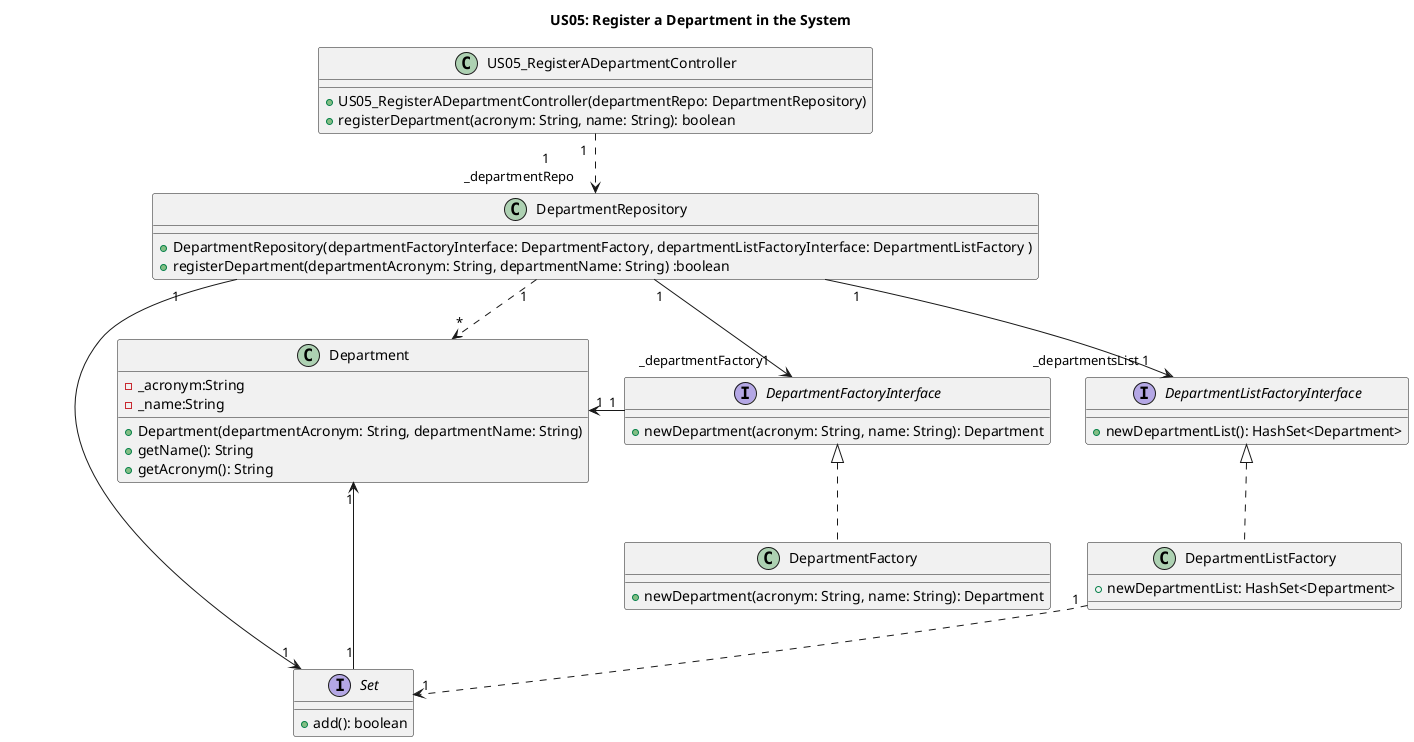 @startuml
title US05: Register a Department in the System
'left to right direction'

class US05_RegisterADepartmentController {
    +US05_RegisterADepartmentController(departmentRepo: DepartmentRepository)
    +registerDepartment(acronym: String, name: String): boolean
}

class Department {
    -_acronym:String
    -_name:String
    +Department(departmentAcronym: String, departmentName: String)
    +getName(): String
    +getAcronym(): String
}

class DepartmentRepository {
    +DepartmentRepository(departmentFactoryInterface: DepartmentFactory, departmentListFactoryInterface: DepartmentListFactory )
    +registerDepartment(departmentAcronym: String, departmentName: String) :boolean
}

class DepartmentFactory {
    +newDepartment(acronym: String, name: String): Department
}

interface DepartmentFactoryInterface {
    +newDepartment(acronym: String, name: String): Department
}

class DepartmentListFactory {
    +newDepartmentList: HashSet<Department>
}

interface DepartmentListFactoryInterface {
    + newDepartmentList(): HashSet<Department>
}

interface Set {
    +add(): boolean
}

DepartmentRepository "1" ..> "*" Department
DepartmentRepository "1" -> "1" Set
Department "1" <- "1" Set
DepartmentRepository "1" --> "_departmentsList 1" DepartmentListFactoryInterface
DepartmentListFactoryInterface  <|..  DepartmentListFactory
DepartmentFactoryInterface  <|..  DepartmentFactory
DepartmentListFactory "1" ..> "1" Set
US05_RegisterADepartmentController "1  " ..> "            1\n_departmentRepo    " DepartmentRepository
Department "1" <- "1" DepartmentFactoryInterface
DepartmentFactoryInterface "_departmentFactory1" <-- "1"  DepartmentRepository
@enduml